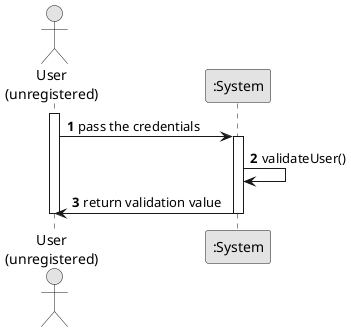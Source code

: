 @startuml
skinparam monochrome true
skinparam packageStyle rectangle
skinparam shadowing false

autonumber

actor "User\n(unregistered)" as ADM
participant ":System" as System


activate ADM

        ADM -> System : pass the credentials
        activate System

        System -> System : validateUser()

        System -> ADM : return validation value
        deactivate System

deactivate ADM

@enduml